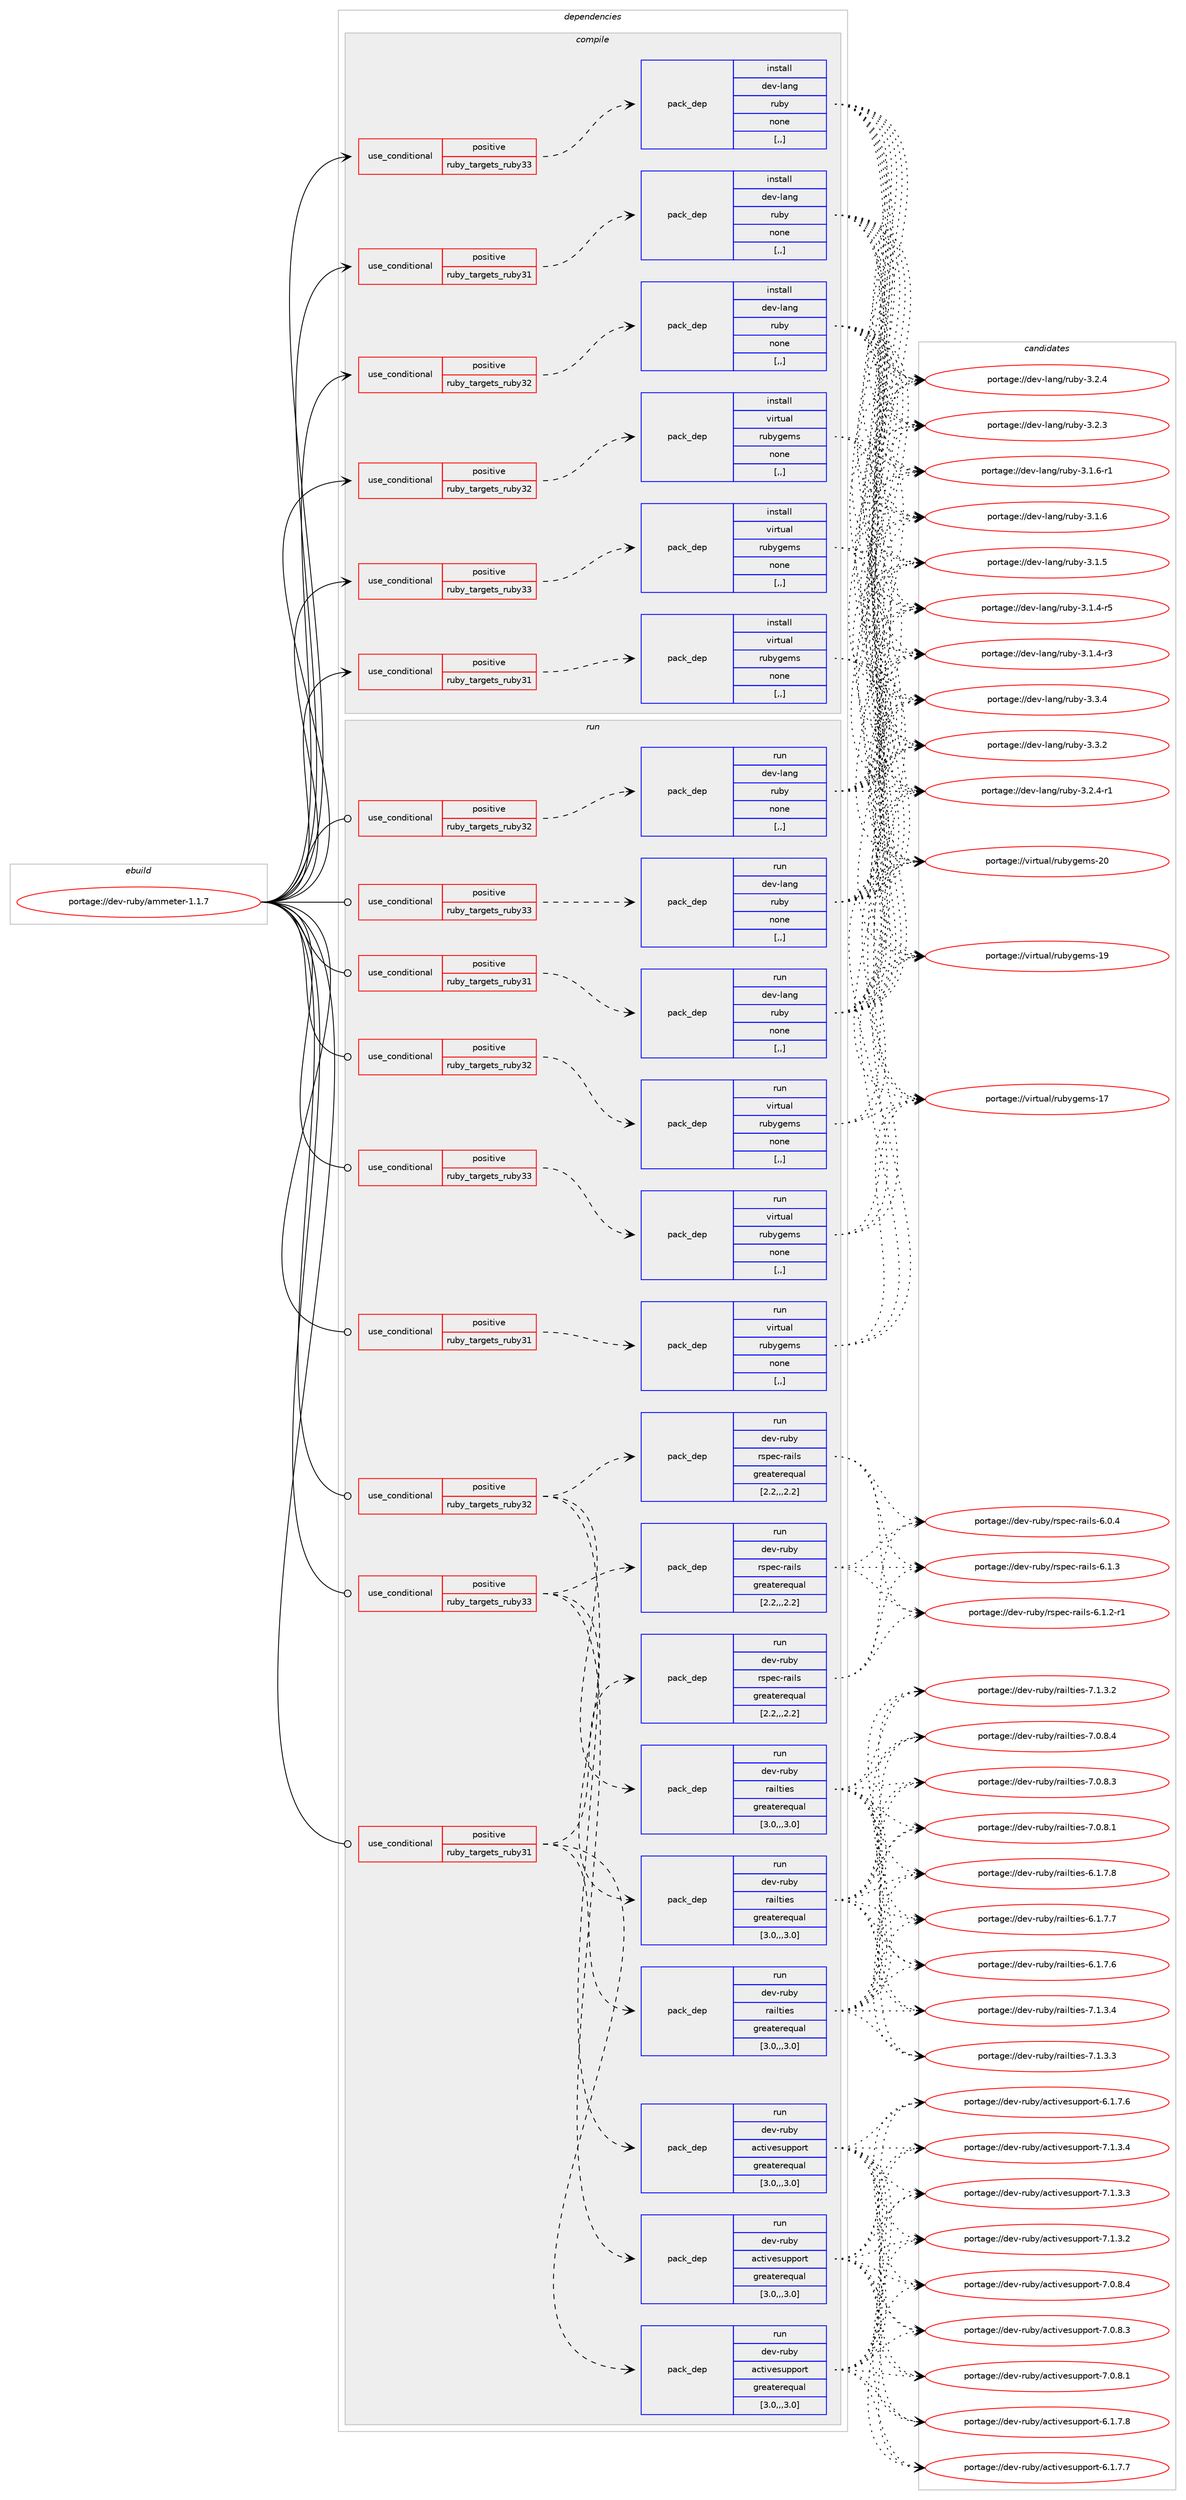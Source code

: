 digraph prolog {

# *************
# Graph options
# *************

newrank=true;
concentrate=true;
compound=true;
graph [rankdir=LR,fontname=Helvetica,fontsize=10,ranksep=1.5];#, ranksep=2.5, nodesep=0.2];
edge  [arrowhead=vee];
node  [fontname=Helvetica,fontsize=10];

# **********
# The ebuild
# **********

subgraph cluster_leftcol {
color=gray;
label=<<i>ebuild</i>>;
id [label="portage://dev-ruby/ammeter-1.1.7", color=red, width=4, href="../dev-ruby/ammeter-1.1.7.svg"];
}

# ****************
# The dependencies
# ****************

subgraph cluster_midcol {
color=gray;
label=<<i>dependencies</i>>;
subgraph cluster_compile {
fillcolor="#eeeeee";
style=filled;
label=<<i>compile</i>>;
subgraph cond44602 {
dependency177116 [label=<<TABLE BORDER="0" CELLBORDER="1" CELLSPACING="0" CELLPADDING="4"><TR><TD ROWSPAN="3" CELLPADDING="10">use_conditional</TD></TR><TR><TD>positive</TD></TR><TR><TD>ruby_targets_ruby31</TD></TR></TABLE>>, shape=none, color=red];
subgraph pack131221 {
dependency177117 [label=<<TABLE BORDER="0" CELLBORDER="1" CELLSPACING="0" CELLPADDING="4" WIDTH="220"><TR><TD ROWSPAN="6" CELLPADDING="30">pack_dep</TD></TR><TR><TD WIDTH="110">install</TD></TR><TR><TD>dev-lang</TD></TR><TR><TD>ruby</TD></TR><TR><TD>none</TD></TR><TR><TD>[,,]</TD></TR></TABLE>>, shape=none, color=blue];
}
dependency177116:e -> dependency177117:w [weight=20,style="dashed",arrowhead="vee"];
}
id:e -> dependency177116:w [weight=20,style="solid",arrowhead="vee"];
subgraph cond44603 {
dependency177118 [label=<<TABLE BORDER="0" CELLBORDER="1" CELLSPACING="0" CELLPADDING="4"><TR><TD ROWSPAN="3" CELLPADDING="10">use_conditional</TD></TR><TR><TD>positive</TD></TR><TR><TD>ruby_targets_ruby31</TD></TR></TABLE>>, shape=none, color=red];
subgraph pack131222 {
dependency177119 [label=<<TABLE BORDER="0" CELLBORDER="1" CELLSPACING="0" CELLPADDING="4" WIDTH="220"><TR><TD ROWSPAN="6" CELLPADDING="30">pack_dep</TD></TR><TR><TD WIDTH="110">install</TD></TR><TR><TD>virtual</TD></TR><TR><TD>rubygems</TD></TR><TR><TD>none</TD></TR><TR><TD>[,,]</TD></TR></TABLE>>, shape=none, color=blue];
}
dependency177118:e -> dependency177119:w [weight=20,style="dashed",arrowhead="vee"];
}
id:e -> dependency177118:w [weight=20,style="solid",arrowhead="vee"];
subgraph cond44604 {
dependency177120 [label=<<TABLE BORDER="0" CELLBORDER="1" CELLSPACING="0" CELLPADDING="4"><TR><TD ROWSPAN="3" CELLPADDING="10">use_conditional</TD></TR><TR><TD>positive</TD></TR><TR><TD>ruby_targets_ruby32</TD></TR></TABLE>>, shape=none, color=red];
subgraph pack131223 {
dependency177121 [label=<<TABLE BORDER="0" CELLBORDER="1" CELLSPACING="0" CELLPADDING="4" WIDTH="220"><TR><TD ROWSPAN="6" CELLPADDING="30">pack_dep</TD></TR><TR><TD WIDTH="110">install</TD></TR><TR><TD>dev-lang</TD></TR><TR><TD>ruby</TD></TR><TR><TD>none</TD></TR><TR><TD>[,,]</TD></TR></TABLE>>, shape=none, color=blue];
}
dependency177120:e -> dependency177121:w [weight=20,style="dashed",arrowhead="vee"];
}
id:e -> dependency177120:w [weight=20,style="solid",arrowhead="vee"];
subgraph cond44605 {
dependency177122 [label=<<TABLE BORDER="0" CELLBORDER="1" CELLSPACING="0" CELLPADDING="4"><TR><TD ROWSPAN="3" CELLPADDING="10">use_conditional</TD></TR><TR><TD>positive</TD></TR><TR><TD>ruby_targets_ruby32</TD></TR></TABLE>>, shape=none, color=red];
subgraph pack131224 {
dependency177123 [label=<<TABLE BORDER="0" CELLBORDER="1" CELLSPACING="0" CELLPADDING="4" WIDTH="220"><TR><TD ROWSPAN="6" CELLPADDING="30">pack_dep</TD></TR><TR><TD WIDTH="110">install</TD></TR><TR><TD>virtual</TD></TR><TR><TD>rubygems</TD></TR><TR><TD>none</TD></TR><TR><TD>[,,]</TD></TR></TABLE>>, shape=none, color=blue];
}
dependency177122:e -> dependency177123:w [weight=20,style="dashed",arrowhead="vee"];
}
id:e -> dependency177122:w [weight=20,style="solid",arrowhead="vee"];
subgraph cond44606 {
dependency177124 [label=<<TABLE BORDER="0" CELLBORDER="1" CELLSPACING="0" CELLPADDING="4"><TR><TD ROWSPAN="3" CELLPADDING="10">use_conditional</TD></TR><TR><TD>positive</TD></TR><TR><TD>ruby_targets_ruby33</TD></TR></TABLE>>, shape=none, color=red];
subgraph pack131225 {
dependency177125 [label=<<TABLE BORDER="0" CELLBORDER="1" CELLSPACING="0" CELLPADDING="4" WIDTH="220"><TR><TD ROWSPAN="6" CELLPADDING="30">pack_dep</TD></TR><TR><TD WIDTH="110">install</TD></TR><TR><TD>dev-lang</TD></TR><TR><TD>ruby</TD></TR><TR><TD>none</TD></TR><TR><TD>[,,]</TD></TR></TABLE>>, shape=none, color=blue];
}
dependency177124:e -> dependency177125:w [weight=20,style="dashed",arrowhead="vee"];
}
id:e -> dependency177124:w [weight=20,style="solid",arrowhead="vee"];
subgraph cond44607 {
dependency177126 [label=<<TABLE BORDER="0" CELLBORDER="1" CELLSPACING="0" CELLPADDING="4"><TR><TD ROWSPAN="3" CELLPADDING="10">use_conditional</TD></TR><TR><TD>positive</TD></TR><TR><TD>ruby_targets_ruby33</TD></TR></TABLE>>, shape=none, color=red];
subgraph pack131226 {
dependency177127 [label=<<TABLE BORDER="0" CELLBORDER="1" CELLSPACING="0" CELLPADDING="4" WIDTH="220"><TR><TD ROWSPAN="6" CELLPADDING="30">pack_dep</TD></TR><TR><TD WIDTH="110">install</TD></TR><TR><TD>virtual</TD></TR><TR><TD>rubygems</TD></TR><TR><TD>none</TD></TR><TR><TD>[,,]</TD></TR></TABLE>>, shape=none, color=blue];
}
dependency177126:e -> dependency177127:w [weight=20,style="dashed",arrowhead="vee"];
}
id:e -> dependency177126:w [weight=20,style="solid",arrowhead="vee"];
}
subgraph cluster_compileandrun {
fillcolor="#eeeeee";
style=filled;
label=<<i>compile and run</i>>;
}
subgraph cluster_run {
fillcolor="#eeeeee";
style=filled;
label=<<i>run</i>>;
subgraph cond44608 {
dependency177128 [label=<<TABLE BORDER="0" CELLBORDER="1" CELLSPACING="0" CELLPADDING="4"><TR><TD ROWSPAN="3" CELLPADDING="10">use_conditional</TD></TR><TR><TD>positive</TD></TR><TR><TD>ruby_targets_ruby31</TD></TR></TABLE>>, shape=none, color=red];
subgraph pack131227 {
dependency177129 [label=<<TABLE BORDER="0" CELLBORDER="1" CELLSPACING="0" CELLPADDING="4" WIDTH="220"><TR><TD ROWSPAN="6" CELLPADDING="30">pack_dep</TD></TR><TR><TD WIDTH="110">run</TD></TR><TR><TD>dev-lang</TD></TR><TR><TD>ruby</TD></TR><TR><TD>none</TD></TR><TR><TD>[,,]</TD></TR></TABLE>>, shape=none, color=blue];
}
dependency177128:e -> dependency177129:w [weight=20,style="dashed",arrowhead="vee"];
}
id:e -> dependency177128:w [weight=20,style="solid",arrowhead="odot"];
subgraph cond44609 {
dependency177130 [label=<<TABLE BORDER="0" CELLBORDER="1" CELLSPACING="0" CELLPADDING="4"><TR><TD ROWSPAN="3" CELLPADDING="10">use_conditional</TD></TR><TR><TD>positive</TD></TR><TR><TD>ruby_targets_ruby31</TD></TR></TABLE>>, shape=none, color=red];
subgraph pack131228 {
dependency177131 [label=<<TABLE BORDER="0" CELLBORDER="1" CELLSPACING="0" CELLPADDING="4" WIDTH="220"><TR><TD ROWSPAN="6" CELLPADDING="30">pack_dep</TD></TR><TR><TD WIDTH="110">run</TD></TR><TR><TD>dev-ruby</TD></TR><TR><TD>activesupport</TD></TR><TR><TD>greaterequal</TD></TR><TR><TD>[3.0,,,3.0]</TD></TR></TABLE>>, shape=none, color=blue];
}
dependency177130:e -> dependency177131:w [weight=20,style="dashed",arrowhead="vee"];
subgraph pack131229 {
dependency177132 [label=<<TABLE BORDER="0" CELLBORDER="1" CELLSPACING="0" CELLPADDING="4" WIDTH="220"><TR><TD ROWSPAN="6" CELLPADDING="30">pack_dep</TD></TR><TR><TD WIDTH="110">run</TD></TR><TR><TD>dev-ruby</TD></TR><TR><TD>railties</TD></TR><TR><TD>greaterequal</TD></TR><TR><TD>[3.0,,,3.0]</TD></TR></TABLE>>, shape=none, color=blue];
}
dependency177130:e -> dependency177132:w [weight=20,style="dashed",arrowhead="vee"];
subgraph pack131230 {
dependency177133 [label=<<TABLE BORDER="0" CELLBORDER="1" CELLSPACING="0" CELLPADDING="4" WIDTH="220"><TR><TD ROWSPAN="6" CELLPADDING="30">pack_dep</TD></TR><TR><TD WIDTH="110">run</TD></TR><TR><TD>dev-ruby</TD></TR><TR><TD>rspec-rails</TD></TR><TR><TD>greaterequal</TD></TR><TR><TD>[2.2,,,2.2]</TD></TR></TABLE>>, shape=none, color=blue];
}
dependency177130:e -> dependency177133:w [weight=20,style="dashed",arrowhead="vee"];
}
id:e -> dependency177130:w [weight=20,style="solid",arrowhead="odot"];
subgraph cond44610 {
dependency177134 [label=<<TABLE BORDER="0" CELLBORDER="1" CELLSPACING="0" CELLPADDING="4"><TR><TD ROWSPAN="3" CELLPADDING="10">use_conditional</TD></TR><TR><TD>positive</TD></TR><TR><TD>ruby_targets_ruby31</TD></TR></TABLE>>, shape=none, color=red];
subgraph pack131231 {
dependency177135 [label=<<TABLE BORDER="0" CELLBORDER="1" CELLSPACING="0" CELLPADDING="4" WIDTH="220"><TR><TD ROWSPAN="6" CELLPADDING="30">pack_dep</TD></TR><TR><TD WIDTH="110">run</TD></TR><TR><TD>virtual</TD></TR><TR><TD>rubygems</TD></TR><TR><TD>none</TD></TR><TR><TD>[,,]</TD></TR></TABLE>>, shape=none, color=blue];
}
dependency177134:e -> dependency177135:w [weight=20,style="dashed",arrowhead="vee"];
}
id:e -> dependency177134:w [weight=20,style="solid",arrowhead="odot"];
subgraph cond44611 {
dependency177136 [label=<<TABLE BORDER="0" CELLBORDER="1" CELLSPACING="0" CELLPADDING="4"><TR><TD ROWSPAN="3" CELLPADDING="10">use_conditional</TD></TR><TR><TD>positive</TD></TR><TR><TD>ruby_targets_ruby32</TD></TR></TABLE>>, shape=none, color=red];
subgraph pack131232 {
dependency177137 [label=<<TABLE BORDER="0" CELLBORDER="1" CELLSPACING="0" CELLPADDING="4" WIDTH="220"><TR><TD ROWSPAN="6" CELLPADDING="30">pack_dep</TD></TR><TR><TD WIDTH="110">run</TD></TR><TR><TD>dev-lang</TD></TR><TR><TD>ruby</TD></TR><TR><TD>none</TD></TR><TR><TD>[,,]</TD></TR></TABLE>>, shape=none, color=blue];
}
dependency177136:e -> dependency177137:w [weight=20,style="dashed",arrowhead="vee"];
}
id:e -> dependency177136:w [weight=20,style="solid",arrowhead="odot"];
subgraph cond44612 {
dependency177138 [label=<<TABLE BORDER="0" CELLBORDER="1" CELLSPACING="0" CELLPADDING="4"><TR><TD ROWSPAN="3" CELLPADDING="10">use_conditional</TD></TR><TR><TD>positive</TD></TR><TR><TD>ruby_targets_ruby32</TD></TR></TABLE>>, shape=none, color=red];
subgraph pack131233 {
dependency177139 [label=<<TABLE BORDER="0" CELLBORDER="1" CELLSPACING="0" CELLPADDING="4" WIDTH="220"><TR><TD ROWSPAN="6" CELLPADDING="30">pack_dep</TD></TR><TR><TD WIDTH="110">run</TD></TR><TR><TD>dev-ruby</TD></TR><TR><TD>activesupport</TD></TR><TR><TD>greaterequal</TD></TR><TR><TD>[3.0,,,3.0]</TD></TR></TABLE>>, shape=none, color=blue];
}
dependency177138:e -> dependency177139:w [weight=20,style="dashed",arrowhead="vee"];
subgraph pack131234 {
dependency177140 [label=<<TABLE BORDER="0" CELLBORDER="1" CELLSPACING="0" CELLPADDING="4" WIDTH="220"><TR><TD ROWSPAN="6" CELLPADDING="30">pack_dep</TD></TR><TR><TD WIDTH="110">run</TD></TR><TR><TD>dev-ruby</TD></TR><TR><TD>railties</TD></TR><TR><TD>greaterequal</TD></TR><TR><TD>[3.0,,,3.0]</TD></TR></TABLE>>, shape=none, color=blue];
}
dependency177138:e -> dependency177140:w [weight=20,style="dashed",arrowhead="vee"];
subgraph pack131235 {
dependency177141 [label=<<TABLE BORDER="0" CELLBORDER="1" CELLSPACING="0" CELLPADDING="4" WIDTH="220"><TR><TD ROWSPAN="6" CELLPADDING="30">pack_dep</TD></TR><TR><TD WIDTH="110">run</TD></TR><TR><TD>dev-ruby</TD></TR><TR><TD>rspec-rails</TD></TR><TR><TD>greaterequal</TD></TR><TR><TD>[2.2,,,2.2]</TD></TR></TABLE>>, shape=none, color=blue];
}
dependency177138:e -> dependency177141:w [weight=20,style="dashed",arrowhead="vee"];
}
id:e -> dependency177138:w [weight=20,style="solid",arrowhead="odot"];
subgraph cond44613 {
dependency177142 [label=<<TABLE BORDER="0" CELLBORDER="1" CELLSPACING="0" CELLPADDING="4"><TR><TD ROWSPAN="3" CELLPADDING="10">use_conditional</TD></TR><TR><TD>positive</TD></TR><TR><TD>ruby_targets_ruby32</TD></TR></TABLE>>, shape=none, color=red];
subgraph pack131236 {
dependency177143 [label=<<TABLE BORDER="0" CELLBORDER="1" CELLSPACING="0" CELLPADDING="4" WIDTH="220"><TR><TD ROWSPAN="6" CELLPADDING="30">pack_dep</TD></TR><TR><TD WIDTH="110">run</TD></TR><TR><TD>virtual</TD></TR><TR><TD>rubygems</TD></TR><TR><TD>none</TD></TR><TR><TD>[,,]</TD></TR></TABLE>>, shape=none, color=blue];
}
dependency177142:e -> dependency177143:w [weight=20,style="dashed",arrowhead="vee"];
}
id:e -> dependency177142:w [weight=20,style="solid",arrowhead="odot"];
subgraph cond44614 {
dependency177144 [label=<<TABLE BORDER="0" CELLBORDER="1" CELLSPACING="0" CELLPADDING="4"><TR><TD ROWSPAN="3" CELLPADDING="10">use_conditional</TD></TR><TR><TD>positive</TD></TR><TR><TD>ruby_targets_ruby33</TD></TR></TABLE>>, shape=none, color=red];
subgraph pack131237 {
dependency177145 [label=<<TABLE BORDER="0" CELLBORDER="1" CELLSPACING="0" CELLPADDING="4" WIDTH="220"><TR><TD ROWSPAN="6" CELLPADDING="30">pack_dep</TD></TR><TR><TD WIDTH="110">run</TD></TR><TR><TD>dev-lang</TD></TR><TR><TD>ruby</TD></TR><TR><TD>none</TD></TR><TR><TD>[,,]</TD></TR></TABLE>>, shape=none, color=blue];
}
dependency177144:e -> dependency177145:w [weight=20,style="dashed",arrowhead="vee"];
}
id:e -> dependency177144:w [weight=20,style="solid",arrowhead="odot"];
subgraph cond44615 {
dependency177146 [label=<<TABLE BORDER="0" CELLBORDER="1" CELLSPACING="0" CELLPADDING="4"><TR><TD ROWSPAN="3" CELLPADDING="10">use_conditional</TD></TR><TR><TD>positive</TD></TR><TR><TD>ruby_targets_ruby33</TD></TR></TABLE>>, shape=none, color=red];
subgraph pack131238 {
dependency177147 [label=<<TABLE BORDER="0" CELLBORDER="1" CELLSPACING="0" CELLPADDING="4" WIDTH="220"><TR><TD ROWSPAN="6" CELLPADDING="30">pack_dep</TD></TR><TR><TD WIDTH="110">run</TD></TR><TR><TD>dev-ruby</TD></TR><TR><TD>activesupport</TD></TR><TR><TD>greaterequal</TD></TR><TR><TD>[3.0,,,3.0]</TD></TR></TABLE>>, shape=none, color=blue];
}
dependency177146:e -> dependency177147:w [weight=20,style="dashed",arrowhead="vee"];
subgraph pack131239 {
dependency177148 [label=<<TABLE BORDER="0" CELLBORDER="1" CELLSPACING="0" CELLPADDING="4" WIDTH="220"><TR><TD ROWSPAN="6" CELLPADDING="30">pack_dep</TD></TR><TR><TD WIDTH="110">run</TD></TR><TR><TD>dev-ruby</TD></TR><TR><TD>railties</TD></TR><TR><TD>greaterequal</TD></TR><TR><TD>[3.0,,,3.0]</TD></TR></TABLE>>, shape=none, color=blue];
}
dependency177146:e -> dependency177148:w [weight=20,style="dashed",arrowhead="vee"];
subgraph pack131240 {
dependency177149 [label=<<TABLE BORDER="0" CELLBORDER="1" CELLSPACING="0" CELLPADDING="4" WIDTH="220"><TR><TD ROWSPAN="6" CELLPADDING="30">pack_dep</TD></TR><TR><TD WIDTH="110">run</TD></TR><TR><TD>dev-ruby</TD></TR><TR><TD>rspec-rails</TD></TR><TR><TD>greaterequal</TD></TR><TR><TD>[2.2,,,2.2]</TD></TR></TABLE>>, shape=none, color=blue];
}
dependency177146:e -> dependency177149:w [weight=20,style="dashed",arrowhead="vee"];
}
id:e -> dependency177146:w [weight=20,style="solid",arrowhead="odot"];
subgraph cond44616 {
dependency177150 [label=<<TABLE BORDER="0" CELLBORDER="1" CELLSPACING="0" CELLPADDING="4"><TR><TD ROWSPAN="3" CELLPADDING="10">use_conditional</TD></TR><TR><TD>positive</TD></TR><TR><TD>ruby_targets_ruby33</TD></TR></TABLE>>, shape=none, color=red];
subgraph pack131241 {
dependency177151 [label=<<TABLE BORDER="0" CELLBORDER="1" CELLSPACING="0" CELLPADDING="4" WIDTH="220"><TR><TD ROWSPAN="6" CELLPADDING="30">pack_dep</TD></TR><TR><TD WIDTH="110">run</TD></TR><TR><TD>virtual</TD></TR><TR><TD>rubygems</TD></TR><TR><TD>none</TD></TR><TR><TD>[,,]</TD></TR></TABLE>>, shape=none, color=blue];
}
dependency177150:e -> dependency177151:w [weight=20,style="dashed",arrowhead="vee"];
}
id:e -> dependency177150:w [weight=20,style="solid",arrowhead="odot"];
}
}

# **************
# The candidates
# **************

subgraph cluster_choices {
rank=same;
color=gray;
label=<<i>candidates</i>>;

subgraph choice131221 {
color=black;
nodesep=1;
choice10010111845108971101034711411798121455146514652 [label="portage://dev-lang/ruby-3.3.4", color=red, width=4,href="../dev-lang/ruby-3.3.4.svg"];
choice10010111845108971101034711411798121455146514650 [label="portage://dev-lang/ruby-3.3.2", color=red, width=4,href="../dev-lang/ruby-3.3.2.svg"];
choice100101118451089711010347114117981214551465046524511449 [label="portage://dev-lang/ruby-3.2.4-r1", color=red, width=4,href="../dev-lang/ruby-3.2.4-r1.svg"];
choice10010111845108971101034711411798121455146504652 [label="portage://dev-lang/ruby-3.2.4", color=red, width=4,href="../dev-lang/ruby-3.2.4.svg"];
choice10010111845108971101034711411798121455146504651 [label="portage://dev-lang/ruby-3.2.3", color=red, width=4,href="../dev-lang/ruby-3.2.3.svg"];
choice100101118451089711010347114117981214551464946544511449 [label="portage://dev-lang/ruby-3.1.6-r1", color=red, width=4,href="../dev-lang/ruby-3.1.6-r1.svg"];
choice10010111845108971101034711411798121455146494654 [label="portage://dev-lang/ruby-3.1.6", color=red, width=4,href="../dev-lang/ruby-3.1.6.svg"];
choice10010111845108971101034711411798121455146494653 [label="portage://dev-lang/ruby-3.1.5", color=red, width=4,href="../dev-lang/ruby-3.1.5.svg"];
choice100101118451089711010347114117981214551464946524511453 [label="portage://dev-lang/ruby-3.1.4-r5", color=red, width=4,href="../dev-lang/ruby-3.1.4-r5.svg"];
choice100101118451089711010347114117981214551464946524511451 [label="portage://dev-lang/ruby-3.1.4-r3", color=red, width=4,href="../dev-lang/ruby-3.1.4-r3.svg"];
dependency177117:e -> choice10010111845108971101034711411798121455146514652:w [style=dotted,weight="100"];
dependency177117:e -> choice10010111845108971101034711411798121455146514650:w [style=dotted,weight="100"];
dependency177117:e -> choice100101118451089711010347114117981214551465046524511449:w [style=dotted,weight="100"];
dependency177117:e -> choice10010111845108971101034711411798121455146504652:w [style=dotted,weight="100"];
dependency177117:e -> choice10010111845108971101034711411798121455146504651:w [style=dotted,weight="100"];
dependency177117:e -> choice100101118451089711010347114117981214551464946544511449:w [style=dotted,weight="100"];
dependency177117:e -> choice10010111845108971101034711411798121455146494654:w [style=dotted,weight="100"];
dependency177117:e -> choice10010111845108971101034711411798121455146494653:w [style=dotted,weight="100"];
dependency177117:e -> choice100101118451089711010347114117981214551464946524511453:w [style=dotted,weight="100"];
dependency177117:e -> choice100101118451089711010347114117981214551464946524511451:w [style=dotted,weight="100"];
}
subgraph choice131222 {
color=black;
nodesep=1;
choice118105114116117971084711411798121103101109115455048 [label="portage://virtual/rubygems-20", color=red, width=4,href="../virtual/rubygems-20.svg"];
choice118105114116117971084711411798121103101109115454957 [label="portage://virtual/rubygems-19", color=red, width=4,href="../virtual/rubygems-19.svg"];
choice118105114116117971084711411798121103101109115454955 [label="portage://virtual/rubygems-17", color=red, width=4,href="../virtual/rubygems-17.svg"];
dependency177119:e -> choice118105114116117971084711411798121103101109115455048:w [style=dotted,weight="100"];
dependency177119:e -> choice118105114116117971084711411798121103101109115454957:w [style=dotted,weight="100"];
dependency177119:e -> choice118105114116117971084711411798121103101109115454955:w [style=dotted,weight="100"];
}
subgraph choice131223 {
color=black;
nodesep=1;
choice10010111845108971101034711411798121455146514652 [label="portage://dev-lang/ruby-3.3.4", color=red, width=4,href="../dev-lang/ruby-3.3.4.svg"];
choice10010111845108971101034711411798121455146514650 [label="portage://dev-lang/ruby-3.3.2", color=red, width=4,href="../dev-lang/ruby-3.3.2.svg"];
choice100101118451089711010347114117981214551465046524511449 [label="portage://dev-lang/ruby-3.2.4-r1", color=red, width=4,href="../dev-lang/ruby-3.2.4-r1.svg"];
choice10010111845108971101034711411798121455146504652 [label="portage://dev-lang/ruby-3.2.4", color=red, width=4,href="../dev-lang/ruby-3.2.4.svg"];
choice10010111845108971101034711411798121455146504651 [label="portage://dev-lang/ruby-3.2.3", color=red, width=4,href="../dev-lang/ruby-3.2.3.svg"];
choice100101118451089711010347114117981214551464946544511449 [label="portage://dev-lang/ruby-3.1.6-r1", color=red, width=4,href="../dev-lang/ruby-3.1.6-r1.svg"];
choice10010111845108971101034711411798121455146494654 [label="portage://dev-lang/ruby-3.1.6", color=red, width=4,href="../dev-lang/ruby-3.1.6.svg"];
choice10010111845108971101034711411798121455146494653 [label="portage://dev-lang/ruby-3.1.5", color=red, width=4,href="../dev-lang/ruby-3.1.5.svg"];
choice100101118451089711010347114117981214551464946524511453 [label="portage://dev-lang/ruby-3.1.4-r5", color=red, width=4,href="../dev-lang/ruby-3.1.4-r5.svg"];
choice100101118451089711010347114117981214551464946524511451 [label="portage://dev-lang/ruby-3.1.4-r3", color=red, width=4,href="../dev-lang/ruby-3.1.4-r3.svg"];
dependency177121:e -> choice10010111845108971101034711411798121455146514652:w [style=dotted,weight="100"];
dependency177121:e -> choice10010111845108971101034711411798121455146514650:w [style=dotted,weight="100"];
dependency177121:e -> choice100101118451089711010347114117981214551465046524511449:w [style=dotted,weight="100"];
dependency177121:e -> choice10010111845108971101034711411798121455146504652:w [style=dotted,weight="100"];
dependency177121:e -> choice10010111845108971101034711411798121455146504651:w [style=dotted,weight="100"];
dependency177121:e -> choice100101118451089711010347114117981214551464946544511449:w [style=dotted,weight="100"];
dependency177121:e -> choice10010111845108971101034711411798121455146494654:w [style=dotted,weight="100"];
dependency177121:e -> choice10010111845108971101034711411798121455146494653:w [style=dotted,weight="100"];
dependency177121:e -> choice100101118451089711010347114117981214551464946524511453:w [style=dotted,weight="100"];
dependency177121:e -> choice100101118451089711010347114117981214551464946524511451:w [style=dotted,weight="100"];
}
subgraph choice131224 {
color=black;
nodesep=1;
choice118105114116117971084711411798121103101109115455048 [label="portage://virtual/rubygems-20", color=red, width=4,href="../virtual/rubygems-20.svg"];
choice118105114116117971084711411798121103101109115454957 [label="portage://virtual/rubygems-19", color=red, width=4,href="../virtual/rubygems-19.svg"];
choice118105114116117971084711411798121103101109115454955 [label="portage://virtual/rubygems-17", color=red, width=4,href="../virtual/rubygems-17.svg"];
dependency177123:e -> choice118105114116117971084711411798121103101109115455048:w [style=dotted,weight="100"];
dependency177123:e -> choice118105114116117971084711411798121103101109115454957:w [style=dotted,weight="100"];
dependency177123:e -> choice118105114116117971084711411798121103101109115454955:w [style=dotted,weight="100"];
}
subgraph choice131225 {
color=black;
nodesep=1;
choice10010111845108971101034711411798121455146514652 [label="portage://dev-lang/ruby-3.3.4", color=red, width=4,href="../dev-lang/ruby-3.3.4.svg"];
choice10010111845108971101034711411798121455146514650 [label="portage://dev-lang/ruby-3.3.2", color=red, width=4,href="../dev-lang/ruby-3.3.2.svg"];
choice100101118451089711010347114117981214551465046524511449 [label="portage://dev-lang/ruby-3.2.4-r1", color=red, width=4,href="../dev-lang/ruby-3.2.4-r1.svg"];
choice10010111845108971101034711411798121455146504652 [label="portage://dev-lang/ruby-3.2.4", color=red, width=4,href="../dev-lang/ruby-3.2.4.svg"];
choice10010111845108971101034711411798121455146504651 [label="portage://dev-lang/ruby-3.2.3", color=red, width=4,href="../dev-lang/ruby-3.2.3.svg"];
choice100101118451089711010347114117981214551464946544511449 [label="portage://dev-lang/ruby-3.1.6-r1", color=red, width=4,href="../dev-lang/ruby-3.1.6-r1.svg"];
choice10010111845108971101034711411798121455146494654 [label="portage://dev-lang/ruby-3.1.6", color=red, width=4,href="../dev-lang/ruby-3.1.6.svg"];
choice10010111845108971101034711411798121455146494653 [label="portage://dev-lang/ruby-3.1.5", color=red, width=4,href="../dev-lang/ruby-3.1.5.svg"];
choice100101118451089711010347114117981214551464946524511453 [label="portage://dev-lang/ruby-3.1.4-r5", color=red, width=4,href="../dev-lang/ruby-3.1.4-r5.svg"];
choice100101118451089711010347114117981214551464946524511451 [label="portage://dev-lang/ruby-3.1.4-r3", color=red, width=4,href="../dev-lang/ruby-3.1.4-r3.svg"];
dependency177125:e -> choice10010111845108971101034711411798121455146514652:w [style=dotted,weight="100"];
dependency177125:e -> choice10010111845108971101034711411798121455146514650:w [style=dotted,weight="100"];
dependency177125:e -> choice100101118451089711010347114117981214551465046524511449:w [style=dotted,weight="100"];
dependency177125:e -> choice10010111845108971101034711411798121455146504652:w [style=dotted,weight="100"];
dependency177125:e -> choice10010111845108971101034711411798121455146504651:w [style=dotted,weight="100"];
dependency177125:e -> choice100101118451089711010347114117981214551464946544511449:w [style=dotted,weight="100"];
dependency177125:e -> choice10010111845108971101034711411798121455146494654:w [style=dotted,weight="100"];
dependency177125:e -> choice10010111845108971101034711411798121455146494653:w [style=dotted,weight="100"];
dependency177125:e -> choice100101118451089711010347114117981214551464946524511453:w [style=dotted,weight="100"];
dependency177125:e -> choice100101118451089711010347114117981214551464946524511451:w [style=dotted,weight="100"];
}
subgraph choice131226 {
color=black;
nodesep=1;
choice118105114116117971084711411798121103101109115455048 [label="portage://virtual/rubygems-20", color=red, width=4,href="../virtual/rubygems-20.svg"];
choice118105114116117971084711411798121103101109115454957 [label="portage://virtual/rubygems-19", color=red, width=4,href="../virtual/rubygems-19.svg"];
choice118105114116117971084711411798121103101109115454955 [label="portage://virtual/rubygems-17", color=red, width=4,href="../virtual/rubygems-17.svg"];
dependency177127:e -> choice118105114116117971084711411798121103101109115455048:w [style=dotted,weight="100"];
dependency177127:e -> choice118105114116117971084711411798121103101109115454957:w [style=dotted,weight="100"];
dependency177127:e -> choice118105114116117971084711411798121103101109115454955:w [style=dotted,weight="100"];
}
subgraph choice131227 {
color=black;
nodesep=1;
choice10010111845108971101034711411798121455146514652 [label="portage://dev-lang/ruby-3.3.4", color=red, width=4,href="../dev-lang/ruby-3.3.4.svg"];
choice10010111845108971101034711411798121455146514650 [label="portage://dev-lang/ruby-3.3.2", color=red, width=4,href="../dev-lang/ruby-3.3.2.svg"];
choice100101118451089711010347114117981214551465046524511449 [label="portage://dev-lang/ruby-3.2.4-r1", color=red, width=4,href="../dev-lang/ruby-3.2.4-r1.svg"];
choice10010111845108971101034711411798121455146504652 [label="portage://dev-lang/ruby-3.2.4", color=red, width=4,href="../dev-lang/ruby-3.2.4.svg"];
choice10010111845108971101034711411798121455146504651 [label="portage://dev-lang/ruby-3.2.3", color=red, width=4,href="../dev-lang/ruby-3.2.3.svg"];
choice100101118451089711010347114117981214551464946544511449 [label="portage://dev-lang/ruby-3.1.6-r1", color=red, width=4,href="../dev-lang/ruby-3.1.6-r1.svg"];
choice10010111845108971101034711411798121455146494654 [label="portage://dev-lang/ruby-3.1.6", color=red, width=4,href="../dev-lang/ruby-3.1.6.svg"];
choice10010111845108971101034711411798121455146494653 [label="portage://dev-lang/ruby-3.1.5", color=red, width=4,href="../dev-lang/ruby-3.1.5.svg"];
choice100101118451089711010347114117981214551464946524511453 [label="portage://dev-lang/ruby-3.1.4-r5", color=red, width=4,href="../dev-lang/ruby-3.1.4-r5.svg"];
choice100101118451089711010347114117981214551464946524511451 [label="portage://dev-lang/ruby-3.1.4-r3", color=red, width=4,href="../dev-lang/ruby-3.1.4-r3.svg"];
dependency177129:e -> choice10010111845108971101034711411798121455146514652:w [style=dotted,weight="100"];
dependency177129:e -> choice10010111845108971101034711411798121455146514650:w [style=dotted,weight="100"];
dependency177129:e -> choice100101118451089711010347114117981214551465046524511449:w [style=dotted,weight="100"];
dependency177129:e -> choice10010111845108971101034711411798121455146504652:w [style=dotted,weight="100"];
dependency177129:e -> choice10010111845108971101034711411798121455146504651:w [style=dotted,weight="100"];
dependency177129:e -> choice100101118451089711010347114117981214551464946544511449:w [style=dotted,weight="100"];
dependency177129:e -> choice10010111845108971101034711411798121455146494654:w [style=dotted,weight="100"];
dependency177129:e -> choice10010111845108971101034711411798121455146494653:w [style=dotted,weight="100"];
dependency177129:e -> choice100101118451089711010347114117981214551464946524511453:w [style=dotted,weight="100"];
dependency177129:e -> choice100101118451089711010347114117981214551464946524511451:w [style=dotted,weight="100"];
}
subgraph choice131228 {
color=black;
nodesep=1;
choice10010111845114117981214797991161051181011151171121121111141164555464946514652 [label="portage://dev-ruby/activesupport-7.1.3.4", color=red, width=4,href="../dev-ruby/activesupport-7.1.3.4.svg"];
choice10010111845114117981214797991161051181011151171121121111141164555464946514651 [label="portage://dev-ruby/activesupport-7.1.3.3", color=red, width=4,href="../dev-ruby/activesupport-7.1.3.3.svg"];
choice10010111845114117981214797991161051181011151171121121111141164555464946514650 [label="portage://dev-ruby/activesupport-7.1.3.2", color=red, width=4,href="../dev-ruby/activesupport-7.1.3.2.svg"];
choice10010111845114117981214797991161051181011151171121121111141164555464846564652 [label="portage://dev-ruby/activesupport-7.0.8.4", color=red, width=4,href="../dev-ruby/activesupport-7.0.8.4.svg"];
choice10010111845114117981214797991161051181011151171121121111141164555464846564651 [label="portage://dev-ruby/activesupport-7.0.8.3", color=red, width=4,href="../dev-ruby/activesupport-7.0.8.3.svg"];
choice10010111845114117981214797991161051181011151171121121111141164555464846564649 [label="portage://dev-ruby/activesupport-7.0.8.1", color=red, width=4,href="../dev-ruby/activesupport-7.0.8.1.svg"];
choice10010111845114117981214797991161051181011151171121121111141164554464946554656 [label="portage://dev-ruby/activesupport-6.1.7.8", color=red, width=4,href="../dev-ruby/activesupport-6.1.7.8.svg"];
choice10010111845114117981214797991161051181011151171121121111141164554464946554655 [label="portage://dev-ruby/activesupport-6.1.7.7", color=red, width=4,href="../dev-ruby/activesupport-6.1.7.7.svg"];
choice10010111845114117981214797991161051181011151171121121111141164554464946554654 [label="portage://dev-ruby/activesupport-6.1.7.6", color=red, width=4,href="../dev-ruby/activesupport-6.1.7.6.svg"];
dependency177131:e -> choice10010111845114117981214797991161051181011151171121121111141164555464946514652:w [style=dotted,weight="100"];
dependency177131:e -> choice10010111845114117981214797991161051181011151171121121111141164555464946514651:w [style=dotted,weight="100"];
dependency177131:e -> choice10010111845114117981214797991161051181011151171121121111141164555464946514650:w [style=dotted,weight="100"];
dependency177131:e -> choice10010111845114117981214797991161051181011151171121121111141164555464846564652:w [style=dotted,weight="100"];
dependency177131:e -> choice10010111845114117981214797991161051181011151171121121111141164555464846564651:w [style=dotted,weight="100"];
dependency177131:e -> choice10010111845114117981214797991161051181011151171121121111141164555464846564649:w [style=dotted,weight="100"];
dependency177131:e -> choice10010111845114117981214797991161051181011151171121121111141164554464946554656:w [style=dotted,weight="100"];
dependency177131:e -> choice10010111845114117981214797991161051181011151171121121111141164554464946554655:w [style=dotted,weight="100"];
dependency177131:e -> choice10010111845114117981214797991161051181011151171121121111141164554464946554654:w [style=dotted,weight="100"];
}
subgraph choice131229 {
color=black;
nodesep=1;
choice100101118451141179812147114971051081161051011154555464946514652 [label="portage://dev-ruby/railties-7.1.3.4", color=red, width=4,href="../dev-ruby/railties-7.1.3.4.svg"];
choice100101118451141179812147114971051081161051011154555464946514651 [label="portage://dev-ruby/railties-7.1.3.3", color=red, width=4,href="../dev-ruby/railties-7.1.3.3.svg"];
choice100101118451141179812147114971051081161051011154555464946514650 [label="portage://dev-ruby/railties-7.1.3.2", color=red, width=4,href="../dev-ruby/railties-7.1.3.2.svg"];
choice100101118451141179812147114971051081161051011154555464846564652 [label="portage://dev-ruby/railties-7.0.8.4", color=red, width=4,href="../dev-ruby/railties-7.0.8.4.svg"];
choice100101118451141179812147114971051081161051011154555464846564651 [label="portage://dev-ruby/railties-7.0.8.3", color=red, width=4,href="../dev-ruby/railties-7.0.8.3.svg"];
choice100101118451141179812147114971051081161051011154555464846564649 [label="portage://dev-ruby/railties-7.0.8.1", color=red, width=4,href="../dev-ruby/railties-7.0.8.1.svg"];
choice100101118451141179812147114971051081161051011154554464946554656 [label="portage://dev-ruby/railties-6.1.7.8", color=red, width=4,href="../dev-ruby/railties-6.1.7.8.svg"];
choice100101118451141179812147114971051081161051011154554464946554655 [label="portage://dev-ruby/railties-6.1.7.7", color=red, width=4,href="../dev-ruby/railties-6.1.7.7.svg"];
choice100101118451141179812147114971051081161051011154554464946554654 [label="portage://dev-ruby/railties-6.1.7.6", color=red, width=4,href="../dev-ruby/railties-6.1.7.6.svg"];
dependency177132:e -> choice100101118451141179812147114971051081161051011154555464946514652:w [style=dotted,weight="100"];
dependency177132:e -> choice100101118451141179812147114971051081161051011154555464946514651:w [style=dotted,weight="100"];
dependency177132:e -> choice100101118451141179812147114971051081161051011154555464946514650:w [style=dotted,weight="100"];
dependency177132:e -> choice100101118451141179812147114971051081161051011154555464846564652:w [style=dotted,weight="100"];
dependency177132:e -> choice100101118451141179812147114971051081161051011154555464846564651:w [style=dotted,weight="100"];
dependency177132:e -> choice100101118451141179812147114971051081161051011154555464846564649:w [style=dotted,weight="100"];
dependency177132:e -> choice100101118451141179812147114971051081161051011154554464946554656:w [style=dotted,weight="100"];
dependency177132:e -> choice100101118451141179812147114971051081161051011154554464946554655:w [style=dotted,weight="100"];
dependency177132:e -> choice100101118451141179812147114971051081161051011154554464946554654:w [style=dotted,weight="100"];
}
subgraph choice131230 {
color=black;
nodesep=1;
choice100101118451141179812147114115112101994511497105108115455446494651 [label="portage://dev-ruby/rspec-rails-6.1.3", color=red, width=4,href="../dev-ruby/rspec-rails-6.1.3.svg"];
choice1001011184511411798121471141151121019945114971051081154554464946504511449 [label="portage://dev-ruby/rspec-rails-6.1.2-r1", color=red, width=4,href="../dev-ruby/rspec-rails-6.1.2-r1.svg"];
choice100101118451141179812147114115112101994511497105108115455446484652 [label="portage://dev-ruby/rspec-rails-6.0.4", color=red, width=4,href="../dev-ruby/rspec-rails-6.0.4.svg"];
dependency177133:e -> choice100101118451141179812147114115112101994511497105108115455446494651:w [style=dotted,weight="100"];
dependency177133:e -> choice1001011184511411798121471141151121019945114971051081154554464946504511449:w [style=dotted,weight="100"];
dependency177133:e -> choice100101118451141179812147114115112101994511497105108115455446484652:w [style=dotted,weight="100"];
}
subgraph choice131231 {
color=black;
nodesep=1;
choice118105114116117971084711411798121103101109115455048 [label="portage://virtual/rubygems-20", color=red, width=4,href="../virtual/rubygems-20.svg"];
choice118105114116117971084711411798121103101109115454957 [label="portage://virtual/rubygems-19", color=red, width=4,href="../virtual/rubygems-19.svg"];
choice118105114116117971084711411798121103101109115454955 [label="portage://virtual/rubygems-17", color=red, width=4,href="../virtual/rubygems-17.svg"];
dependency177135:e -> choice118105114116117971084711411798121103101109115455048:w [style=dotted,weight="100"];
dependency177135:e -> choice118105114116117971084711411798121103101109115454957:w [style=dotted,weight="100"];
dependency177135:e -> choice118105114116117971084711411798121103101109115454955:w [style=dotted,weight="100"];
}
subgraph choice131232 {
color=black;
nodesep=1;
choice10010111845108971101034711411798121455146514652 [label="portage://dev-lang/ruby-3.3.4", color=red, width=4,href="../dev-lang/ruby-3.3.4.svg"];
choice10010111845108971101034711411798121455146514650 [label="portage://dev-lang/ruby-3.3.2", color=red, width=4,href="../dev-lang/ruby-3.3.2.svg"];
choice100101118451089711010347114117981214551465046524511449 [label="portage://dev-lang/ruby-3.2.4-r1", color=red, width=4,href="../dev-lang/ruby-3.2.4-r1.svg"];
choice10010111845108971101034711411798121455146504652 [label="portage://dev-lang/ruby-3.2.4", color=red, width=4,href="../dev-lang/ruby-3.2.4.svg"];
choice10010111845108971101034711411798121455146504651 [label="portage://dev-lang/ruby-3.2.3", color=red, width=4,href="../dev-lang/ruby-3.2.3.svg"];
choice100101118451089711010347114117981214551464946544511449 [label="portage://dev-lang/ruby-3.1.6-r1", color=red, width=4,href="../dev-lang/ruby-3.1.6-r1.svg"];
choice10010111845108971101034711411798121455146494654 [label="portage://dev-lang/ruby-3.1.6", color=red, width=4,href="../dev-lang/ruby-3.1.6.svg"];
choice10010111845108971101034711411798121455146494653 [label="portage://dev-lang/ruby-3.1.5", color=red, width=4,href="../dev-lang/ruby-3.1.5.svg"];
choice100101118451089711010347114117981214551464946524511453 [label="portage://dev-lang/ruby-3.1.4-r5", color=red, width=4,href="../dev-lang/ruby-3.1.4-r5.svg"];
choice100101118451089711010347114117981214551464946524511451 [label="portage://dev-lang/ruby-3.1.4-r3", color=red, width=4,href="../dev-lang/ruby-3.1.4-r3.svg"];
dependency177137:e -> choice10010111845108971101034711411798121455146514652:w [style=dotted,weight="100"];
dependency177137:e -> choice10010111845108971101034711411798121455146514650:w [style=dotted,weight="100"];
dependency177137:e -> choice100101118451089711010347114117981214551465046524511449:w [style=dotted,weight="100"];
dependency177137:e -> choice10010111845108971101034711411798121455146504652:w [style=dotted,weight="100"];
dependency177137:e -> choice10010111845108971101034711411798121455146504651:w [style=dotted,weight="100"];
dependency177137:e -> choice100101118451089711010347114117981214551464946544511449:w [style=dotted,weight="100"];
dependency177137:e -> choice10010111845108971101034711411798121455146494654:w [style=dotted,weight="100"];
dependency177137:e -> choice10010111845108971101034711411798121455146494653:w [style=dotted,weight="100"];
dependency177137:e -> choice100101118451089711010347114117981214551464946524511453:w [style=dotted,weight="100"];
dependency177137:e -> choice100101118451089711010347114117981214551464946524511451:w [style=dotted,weight="100"];
}
subgraph choice131233 {
color=black;
nodesep=1;
choice10010111845114117981214797991161051181011151171121121111141164555464946514652 [label="portage://dev-ruby/activesupport-7.1.3.4", color=red, width=4,href="../dev-ruby/activesupport-7.1.3.4.svg"];
choice10010111845114117981214797991161051181011151171121121111141164555464946514651 [label="portage://dev-ruby/activesupport-7.1.3.3", color=red, width=4,href="../dev-ruby/activesupport-7.1.3.3.svg"];
choice10010111845114117981214797991161051181011151171121121111141164555464946514650 [label="portage://dev-ruby/activesupport-7.1.3.2", color=red, width=4,href="../dev-ruby/activesupport-7.1.3.2.svg"];
choice10010111845114117981214797991161051181011151171121121111141164555464846564652 [label="portage://dev-ruby/activesupport-7.0.8.4", color=red, width=4,href="../dev-ruby/activesupport-7.0.8.4.svg"];
choice10010111845114117981214797991161051181011151171121121111141164555464846564651 [label="portage://dev-ruby/activesupport-7.0.8.3", color=red, width=4,href="../dev-ruby/activesupport-7.0.8.3.svg"];
choice10010111845114117981214797991161051181011151171121121111141164555464846564649 [label="portage://dev-ruby/activesupport-7.0.8.1", color=red, width=4,href="../dev-ruby/activesupport-7.0.8.1.svg"];
choice10010111845114117981214797991161051181011151171121121111141164554464946554656 [label="portage://dev-ruby/activesupport-6.1.7.8", color=red, width=4,href="../dev-ruby/activesupport-6.1.7.8.svg"];
choice10010111845114117981214797991161051181011151171121121111141164554464946554655 [label="portage://dev-ruby/activesupport-6.1.7.7", color=red, width=4,href="../dev-ruby/activesupport-6.1.7.7.svg"];
choice10010111845114117981214797991161051181011151171121121111141164554464946554654 [label="portage://dev-ruby/activesupport-6.1.7.6", color=red, width=4,href="../dev-ruby/activesupport-6.1.7.6.svg"];
dependency177139:e -> choice10010111845114117981214797991161051181011151171121121111141164555464946514652:w [style=dotted,weight="100"];
dependency177139:e -> choice10010111845114117981214797991161051181011151171121121111141164555464946514651:w [style=dotted,weight="100"];
dependency177139:e -> choice10010111845114117981214797991161051181011151171121121111141164555464946514650:w [style=dotted,weight="100"];
dependency177139:e -> choice10010111845114117981214797991161051181011151171121121111141164555464846564652:w [style=dotted,weight="100"];
dependency177139:e -> choice10010111845114117981214797991161051181011151171121121111141164555464846564651:w [style=dotted,weight="100"];
dependency177139:e -> choice10010111845114117981214797991161051181011151171121121111141164555464846564649:w [style=dotted,weight="100"];
dependency177139:e -> choice10010111845114117981214797991161051181011151171121121111141164554464946554656:w [style=dotted,weight="100"];
dependency177139:e -> choice10010111845114117981214797991161051181011151171121121111141164554464946554655:w [style=dotted,weight="100"];
dependency177139:e -> choice10010111845114117981214797991161051181011151171121121111141164554464946554654:w [style=dotted,weight="100"];
}
subgraph choice131234 {
color=black;
nodesep=1;
choice100101118451141179812147114971051081161051011154555464946514652 [label="portage://dev-ruby/railties-7.1.3.4", color=red, width=4,href="../dev-ruby/railties-7.1.3.4.svg"];
choice100101118451141179812147114971051081161051011154555464946514651 [label="portage://dev-ruby/railties-7.1.3.3", color=red, width=4,href="../dev-ruby/railties-7.1.3.3.svg"];
choice100101118451141179812147114971051081161051011154555464946514650 [label="portage://dev-ruby/railties-7.1.3.2", color=red, width=4,href="../dev-ruby/railties-7.1.3.2.svg"];
choice100101118451141179812147114971051081161051011154555464846564652 [label="portage://dev-ruby/railties-7.0.8.4", color=red, width=4,href="../dev-ruby/railties-7.0.8.4.svg"];
choice100101118451141179812147114971051081161051011154555464846564651 [label="portage://dev-ruby/railties-7.0.8.3", color=red, width=4,href="../dev-ruby/railties-7.0.8.3.svg"];
choice100101118451141179812147114971051081161051011154555464846564649 [label="portage://dev-ruby/railties-7.0.8.1", color=red, width=4,href="../dev-ruby/railties-7.0.8.1.svg"];
choice100101118451141179812147114971051081161051011154554464946554656 [label="portage://dev-ruby/railties-6.1.7.8", color=red, width=4,href="../dev-ruby/railties-6.1.7.8.svg"];
choice100101118451141179812147114971051081161051011154554464946554655 [label="portage://dev-ruby/railties-6.1.7.7", color=red, width=4,href="../dev-ruby/railties-6.1.7.7.svg"];
choice100101118451141179812147114971051081161051011154554464946554654 [label="portage://dev-ruby/railties-6.1.7.6", color=red, width=4,href="../dev-ruby/railties-6.1.7.6.svg"];
dependency177140:e -> choice100101118451141179812147114971051081161051011154555464946514652:w [style=dotted,weight="100"];
dependency177140:e -> choice100101118451141179812147114971051081161051011154555464946514651:w [style=dotted,weight="100"];
dependency177140:e -> choice100101118451141179812147114971051081161051011154555464946514650:w [style=dotted,weight="100"];
dependency177140:e -> choice100101118451141179812147114971051081161051011154555464846564652:w [style=dotted,weight="100"];
dependency177140:e -> choice100101118451141179812147114971051081161051011154555464846564651:w [style=dotted,weight="100"];
dependency177140:e -> choice100101118451141179812147114971051081161051011154555464846564649:w [style=dotted,weight="100"];
dependency177140:e -> choice100101118451141179812147114971051081161051011154554464946554656:w [style=dotted,weight="100"];
dependency177140:e -> choice100101118451141179812147114971051081161051011154554464946554655:w [style=dotted,weight="100"];
dependency177140:e -> choice100101118451141179812147114971051081161051011154554464946554654:w [style=dotted,weight="100"];
}
subgraph choice131235 {
color=black;
nodesep=1;
choice100101118451141179812147114115112101994511497105108115455446494651 [label="portage://dev-ruby/rspec-rails-6.1.3", color=red, width=4,href="../dev-ruby/rspec-rails-6.1.3.svg"];
choice1001011184511411798121471141151121019945114971051081154554464946504511449 [label="portage://dev-ruby/rspec-rails-6.1.2-r1", color=red, width=4,href="../dev-ruby/rspec-rails-6.1.2-r1.svg"];
choice100101118451141179812147114115112101994511497105108115455446484652 [label="portage://dev-ruby/rspec-rails-6.0.4", color=red, width=4,href="../dev-ruby/rspec-rails-6.0.4.svg"];
dependency177141:e -> choice100101118451141179812147114115112101994511497105108115455446494651:w [style=dotted,weight="100"];
dependency177141:e -> choice1001011184511411798121471141151121019945114971051081154554464946504511449:w [style=dotted,weight="100"];
dependency177141:e -> choice100101118451141179812147114115112101994511497105108115455446484652:w [style=dotted,weight="100"];
}
subgraph choice131236 {
color=black;
nodesep=1;
choice118105114116117971084711411798121103101109115455048 [label="portage://virtual/rubygems-20", color=red, width=4,href="../virtual/rubygems-20.svg"];
choice118105114116117971084711411798121103101109115454957 [label="portage://virtual/rubygems-19", color=red, width=4,href="../virtual/rubygems-19.svg"];
choice118105114116117971084711411798121103101109115454955 [label="portage://virtual/rubygems-17", color=red, width=4,href="../virtual/rubygems-17.svg"];
dependency177143:e -> choice118105114116117971084711411798121103101109115455048:w [style=dotted,weight="100"];
dependency177143:e -> choice118105114116117971084711411798121103101109115454957:w [style=dotted,weight="100"];
dependency177143:e -> choice118105114116117971084711411798121103101109115454955:w [style=dotted,weight="100"];
}
subgraph choice131237 {
color=black;
nodesep=1;
choice10010111845108971101034711411798121455146514652 [label="portage://dev-lang/ruby-3.3.4", color=red, width=4,href="../dev-lang/ruby-3.3.4.svg"];
choice10010111845108971101034711411798121455146514650 [label="portage://dev-lang/ruby-3.3.2", color=red, width=4,href="../dev-lang/ruby-3.3.2.svg"];
choice100101118451089711010347114117981214551465046524511449 [label="portage://dev-lang/ruby-3.2.4-r1", color=red, width=4,href="../dev-lang/ruby-3.2.4-r1.svg"];
choice10010111845108971101034711411798121455146504652 [label="portage://dev-lang/ruby-3.2.4", color=red, width=4,href="../dev-lang/ruby-3.2.4.svg"];
choice10010111845108971101034711411798121455146504651 [label="portage://dev-lang/ruby-3.2.3", color=red, width=4,href="../dev-lang/ruby-3.2.3.svg"];
choice100101118451089711010347114117981214551464946544511449 [label="portage://dev-lang/ruby-3.1.6-r1", color=red, width=4,href="../dev-lang/ruby-3.1.6-r1.svg"];
choice10010111845108971101034711411798121455146494654 [label="portage://dev-lang/ruby-3.1.6", color=red, width=4,href="../dev-lang/ruby-3.1.6.svg"];
choice10010111845108971101034711411798121455146494653 [label="portage://dev-lang/ruby-3.1.5", color=red, width=4,href="../dev-lang/ruby-3.1.5.svg"];
choice100101118451089711010347114117981214551464946524511453 [label="portage://dev-lang/ruby-3.1.4-r5", color=red, width=4,href="../dev-lang/ruby-3.1.4-r5.svg"];
choice100101118451089711010347114117981214551464946524511451 [label="portage://dev-lang/ruby-3.1.4-r3", color=red, width=4,href="../dev-lang/ruby-3.1.4-r3.svg"];
dependency177145:e -> choice10010111845108971101034711411798121455146514652:w [style=dotted,weight="100"];
dependency177145:e -> choice10010111845108971101034711411798121455146514650:w [style=dotted,weight="100"];
dependency177145:e -> choice100101118451089711010347114117981214551465046524511449:w [style=dotted,weight="100"];
dependency177145:e -> choice10010111845108971101034711411798121455146504652:w [style=dotted,weight="100"];
dependency177145:e -> choice10010111845108971101034711411798121455146504651:w [style=dotted,weight="100"];
dependency177145:e -> choice100101118451089711010347114117981214551464946544511449:w [style=dotted,weight="100"];
dependency177145:e -> choice10010111845108971101034711411798121455146494654:w [style=dotted,weight="100"];
dependency177145:e -> choice10010111845108971101034711411798121455146494653:w [style=dotted,weight="100"];
dependency177145:e -> choice100101118451089711010347114117981214551464946524511453:w [style=dotted,weight="100"];
dependency177145:e -> choice100101118451089711010347114117981214551464946524511451:w [style=dotted,weight="100"];
}
subgraph choice131238 {
color=black;
nodesep=1;
choice10010111845114117981214797991161051181011151171121121111141164555464946514652 [label="portage://dev-ruby/activesupport-7.1.3.4", color=red, width=4,href="../dev-ruby/activesupport-7.1.3.4.svg"];
choice10010111845114117981214797991161051181011151171121121111141164555464946514651 [label="portage://dev-ruby/activesupport-7.1.3.3", color=red, width=4,href="../dev-ruby/activesupport-7.1.3.3.svg"];
choice10010111845114117981214797991161051181011151171121121111141164555464946514650 [label="portage://dev-ruby/activesupport-7.1.3.2", color=red, width=4,href="../dev-ruby/activesupport-7.1.3.2.svg"];
choice10010111845114117981214797991161051181011151171121121111141164555464846564652 [label="portage://dev-ruby/activesupport-7.0.8.4", color=red, width=4,href="../dev-ruby/activesupport-7.0.8.4.svg"];
choice10010111845114117981214797991161051181011151171121121111141164555464846564651 [label="portage://dev-ruby/activesupport-7.0.8.3", color=red, width=4,href="../dev-ruby/activesupport-7.0.8.3.svg"];
choice10010111845114117981214797991161051181011151171121121111141164555464846564649 [label="portage://dev-ruby/activesupport-7.0.8.1", color=red, width=4,href="../dev-ruby/activesupport-7.0.8.1.svg"];
choice10010111845114117981214797991161051181011151171121121111141164554464946554656 [label="portage://dev-ruby/activesupport-6.1.7.8", color=red, width=4,href="../dev-ruby/activesupport-6.1.7.8.svg"];
choice10010111845114117981214797991161051181011151171121121111141164554464946554655 [label="portage://dev-ruby/activesupport-6.1.7.7", color=red, width=4,href="../dev-ruby/activesupport-6.1.7.7.svg"];
choice10010111845114117981214797991161051181011151171121121111141164554464946554654 [label="portage://dev-ruby/activesupport-6.1.7.6", color=red, width=4,href="../dev-ruby/activesupport-6.1.7.6.svg"];
dependency177147:e -> choice10010111845114117981214797991161051181011151171121121111141164555464946514652:w [style=dotted,weight="100"];
dependency177147:e -> choice10010111845114117981214797991161051181011151171121121111141164555464946514651:w [style=dotted,weight="100"];
dependency177147:e -> choice10010111845114117981214797991161051181011151171121121111141164555464946514650:w [style=dotted,weight="100"];
dependency177147:e -> choice10010111845114117981214797991161051181011151171121121111141164555464846564652:w [style=dotted,weight="100"];
dependency177147:e -> choice10010111845114117981214797991161051181011151171121121111141164555464846564651:w [style=dotted,weight="100"];
dependency177147:e -> choice10010111845114117981214797991161051181011151171121121111141164555464846564649:w [style=dotted,weight="100"];
dependency177147:e -> choice10010111845114117981214797991161051181011151171121121111141164554464946554656:w [style=dotted,weight="100"];
dependency177147:e -> choice10010111845114117981214797991161051181011151171121121111141164554464946554655:w [style=dotted,weight="100"];
dependency177147:e -> choice10010111845114117981214797991161051181011151171121121111141164554464946554654:w [style=dotted,weight="100"];
}
subgraph choice131239 {
color=black;
nodesep=1;
choice100101118451141179812147114971051081161051011154555464946514652 [label="portage://dev-ruby/railties-7.1.3.4", color=red, width=4,href="../dev-ruby/railties-7.1.3.4.svg"];
choice100101118451141179812147114971051081161051011154555464946514651 [label="portage://dev-ruby/railties-7.1.3.3", color=red, width=4,href="../dev-ruby/railties-7.1.3.3.svg"];
choice100101118451141179812147114971051081161051011154555464946514650 [label="portage://dev-ruby/railties-7.1.3.2", color=red, width=4,href="../dev-ruby/railties-7.1.3.2.svg"];
choice100101118451141179812147114971051081161051011154555464846564652 [label="portage://dev-ruby/railties-7.0.8.4", color=red, width=4,href="../dev-ruby/railties-7.0.8.4.svg"];
choice100101118451141179812147114971051081161051011154555464846564651 [label="portage://dev-ruby/railties-7.0.8.3", color=red, width=4,href="../dev-ruby/railties-7.0.8.3.svg"];
choice100101118451141179812147114971051081161051011154555464846564649 [label="portage://dev-ruby/railties-7.0.8.1", color=red, width=4,href="../dev-ruby/railties-7.0.8.1.svg"];
choice100101118451141179812147114971051081161051011154554464946554656 [label="portage://dev-ruby/railties-6.1.7.8", color=red, width=4,href="../dev-ruby/railties-6.1.7.8.svg"];
choice100101118451141179812147114971051081161051011154554464946554655 [label="portage://dev-ruby/railties-6.1.7.7", color=red, width=4,href="../dev-ruby/railties-6.1.7.7.svg"];
choice100101118451141179812147114971051081161051011154554464946554654 [label="portage://dev-ruby/railties-6.1.7.6", color=red, width=4,href="../dev-ruby/railties-6.1.7.6.svg"];
dependency177148:e -> choice100101118451141179812147114971051081161051011154555464946514652:w [style=dotted,weight="100"];
dependency177148:e -> choice100101118451141179812147114971051081161051011154555464946514651:w [style=dotted,weight="100"];
dependency177148:e -> choice100101118451141179812147114971051081161051011154555464946514650:w [style=dotted,weight="100"];
dependency177148:e -> choice100101118451141179812147114971051081161051011154555464846564652:w [style=dotted,weight="100"];
dependency177148:e -> choice100101118451141179812147114971051081161051011154555464846564651:w [style=dotted,weight="100"];
dependency177148:e -> choice100101118451141179812147114971051081161051011154555464846564649:w [style=dotted,weight="100"];
dependency177148:e -> choice100101118451141179812147114971051081161051011154554464946554656:w [style=dotted,weight="100"];
dependency177148:e -> choice100101118451141179812147114971051081161051011154554464946554655:w [style=dotted,weight="100"];
dependency177148:e -> choice100101118451141179812147114971051081161051011154554464946554654:w [style=dotted,weight="100"];
}
subgraph choice131240 {
color=black;
nodesep=1;
choice100101118451141179812147114115112101994511497105108115455446494651 [label="portage://dev-ruby/rspec-rails-6.1.3", color=red, width=4,href="../dev-ruby/rspec-rails-6.1.3.svg"];
choice1001011184511411798121471141151121019945114971051081154554464946504511449 [label="portage://dev-ruby/rspec-rails-6.1.2-r1", color=red, width=4,href="../dev-ruby/rspec-rails-6.1.2-r1.svg"];
choice100101118451141179812147114115112101994511497105108115455446484652 [label="portage://dev-ruby/rspec-rails-6.0.4", color=red, width=4,href="../dev-ruby/rspec-rails-6.0.4.svg"];
dependency177149:e -> choice100101118451141179812147114115112101994511497105108115455446494651:w [style=dotted,weight="100"];
dependency177149:e -> choice1001011184511411798121471141151121019945114971051081154554464946504511449:w [style=dotted,weight="100"];
dependency177149:e -> choice100101118451141179812147114115112101994511497105108115455446484652:w [style=dotted,weight="100"];
}
subgraph choice131241 {
color=black;
nodesep=1;
choice118105114116117971084711411798121103101109115455048 [label="portage://virtual/rubygems-20", color=red, width=4,href="../virtual/rubygems-20.svg"];
choice118105114116117971084711411798121103101109115454957 [label="portage://virtual/rubygems-19", color=red, width=4,href="../virtual/rubygems-19.svg"];
choice118105114116117971084711411798121103101109115454955 [label="portage://virtual/rubygems-17", color=red, width=4,href="../virtual/rubygems-17.svg"];
dependency177151:e -> choice118105114116117971084711411798121103101109115455048:w [style=dotted,weight="100"];
dependency177151:e -> choice118105114116117971084711411798121103101109115454957:w [style=dotted,weight="100"];
dependency177151:e -> choice118105114116117971084711411798121103101109115454955:w [style=dotted,weight="100"];
}
}

}
